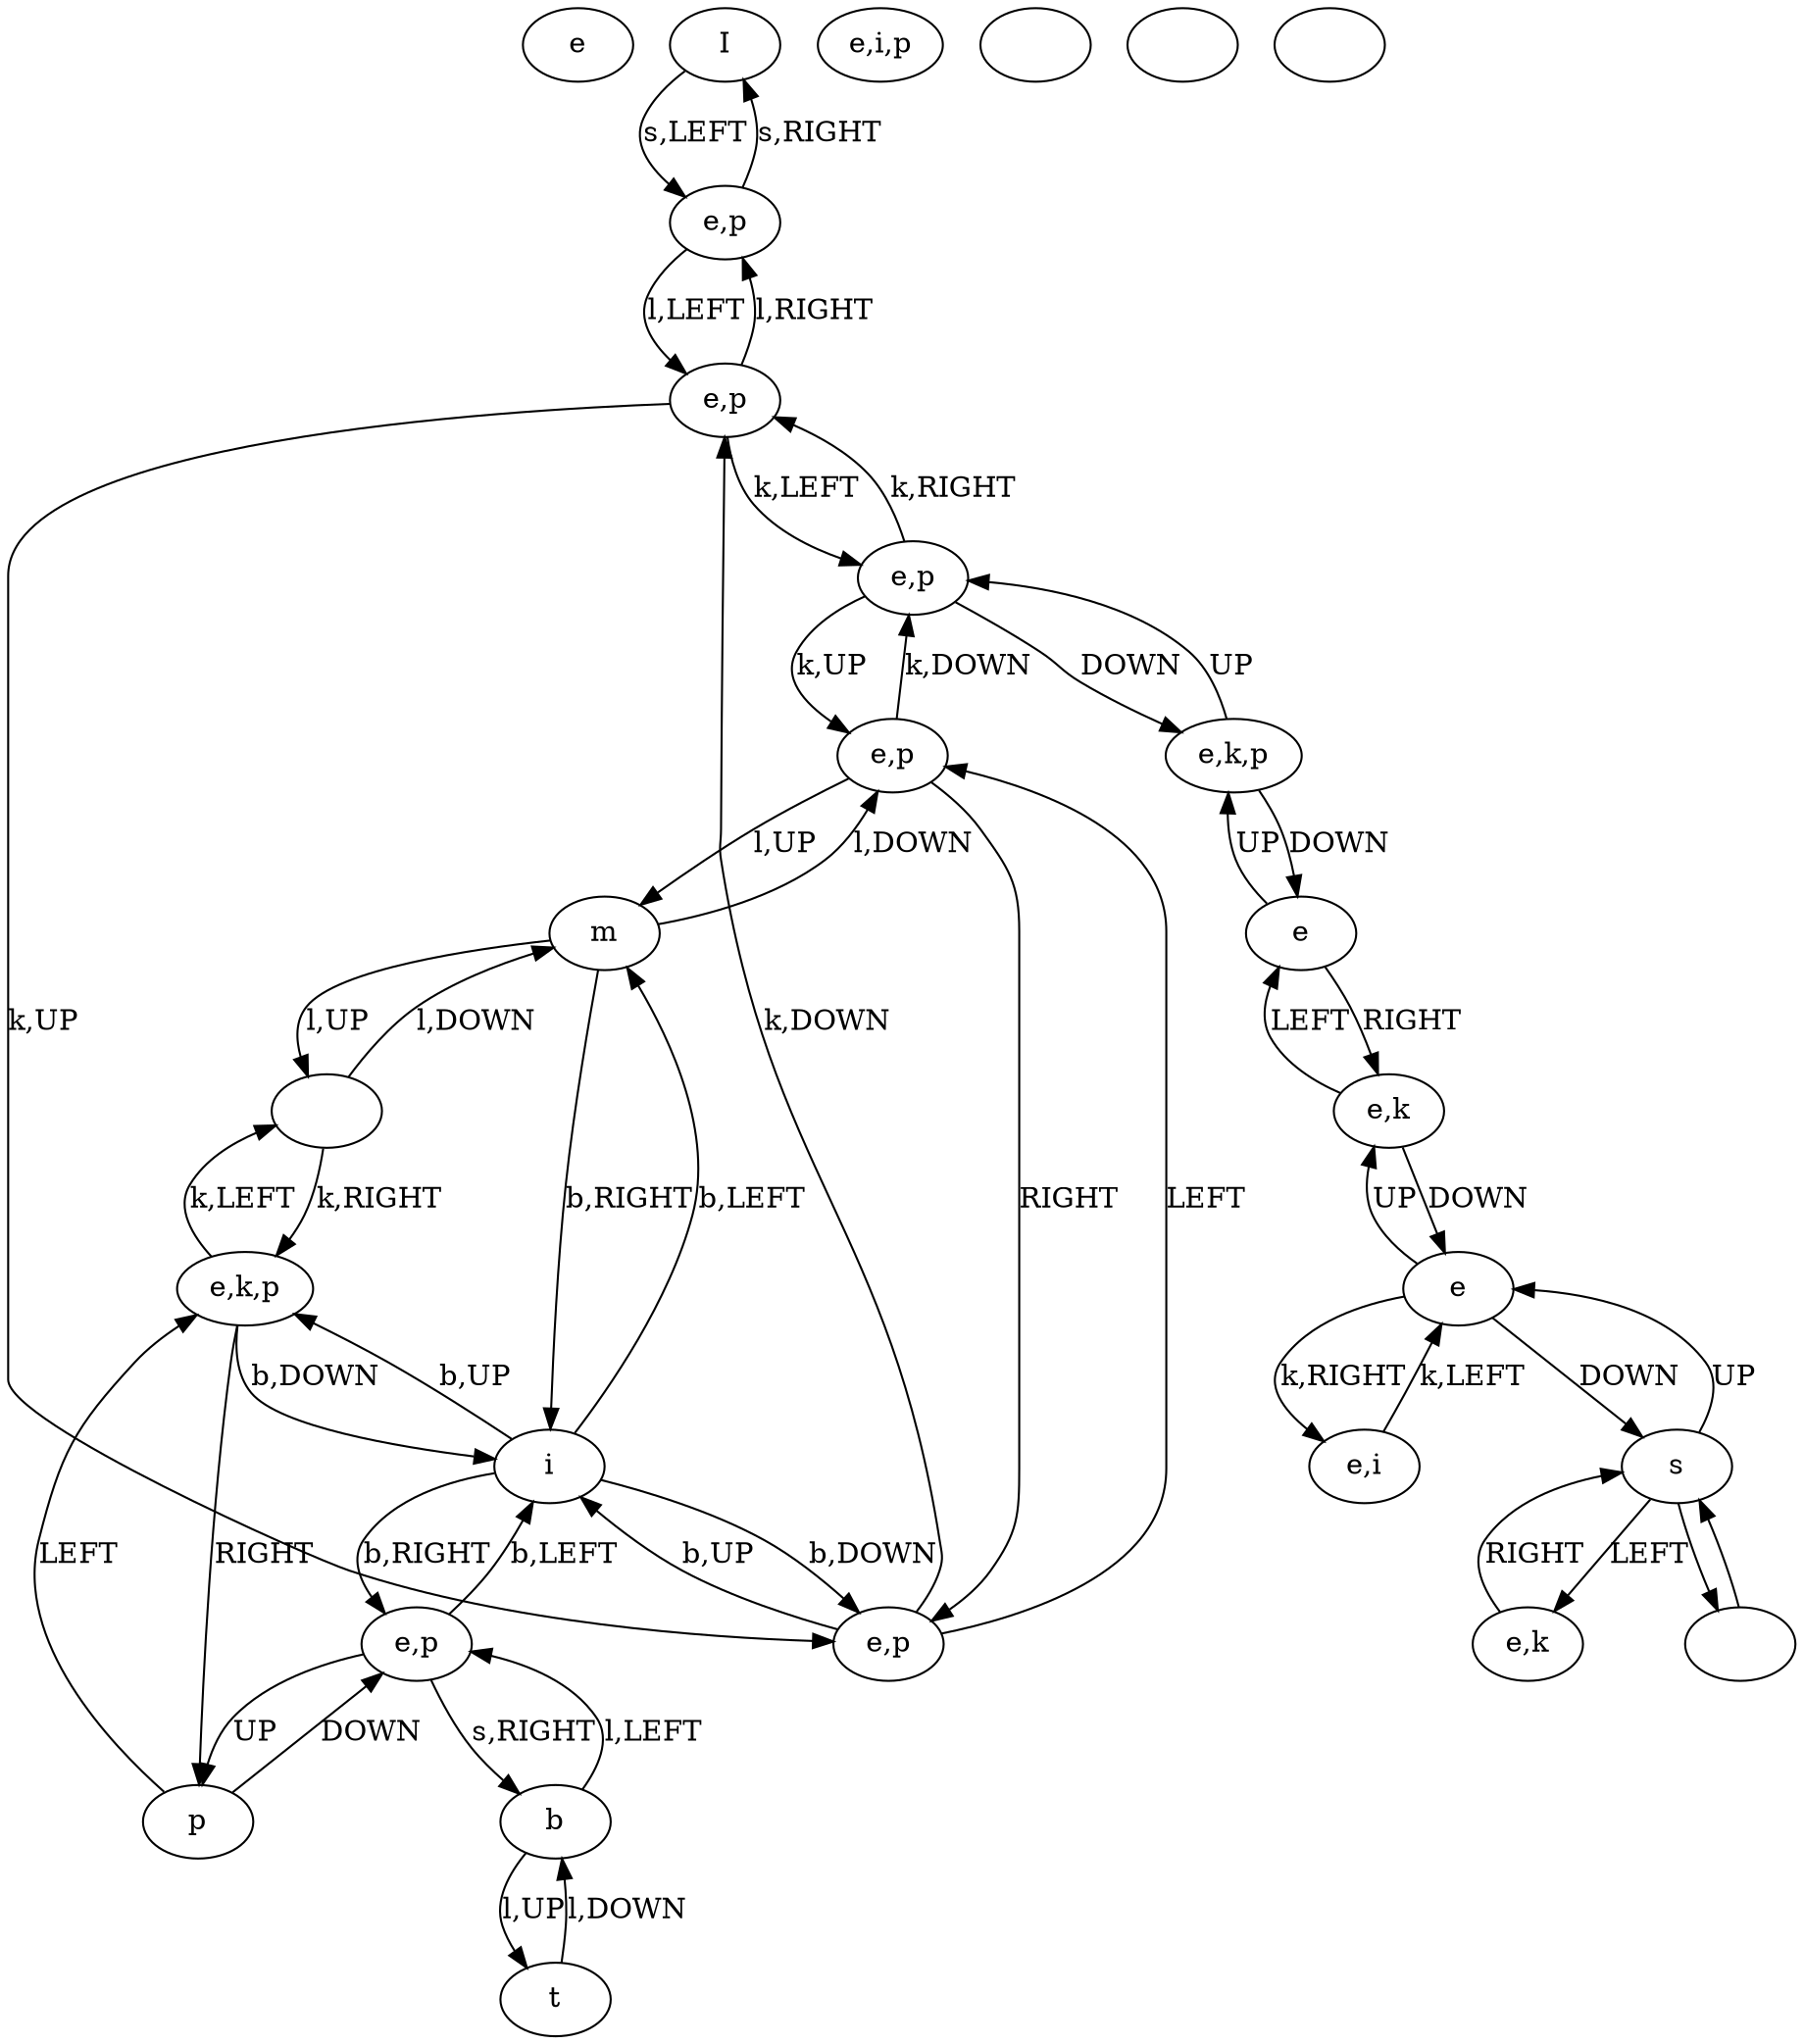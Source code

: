 digraph {
0 [label="e"]
1 [label="I"]
2 [label="e,i,p"]
3 [label=""]
4 [label=""]
5 [label=""]
6 [label="p"]
7 [label="t"]
8 [label=""]
9 [label=""]
10 [label="e,k"]
11 [label="s"]
12 [label="e,i"]
13 [label="e"]
14 [label="e"]
15 [label="e,k"]
16 [label="e,p"]
17 [label="e,k,p"]
18 [label="e,p"]
19 [label="e,p"]
20 [label="e,p"]
21 [label="e,p"]
22 [label="e,p"]
23 [label="b"]
24 [label="m"]
25 [label="i"]
26 [label="e,k,p"]
9 -> 11 [label=""]
11 -> 9 [label=""]
11 -> 10 [label="LEFT"]
10 -> 11 [label="RIGHT"]
11 -> 13 [label="UP"]
13 -> 11 [label="DOWN"]
13 -> 15 [label="UP"]
15 -> 13 [label="DOWN"]
15 -> 14 [label="LEFT"]
14 -> 15 [label="RIGHT"]
14 -> 17 [label="UP"]
17 -> 14 [label="DOWN"]
17 -> 16 [label="UP"]
16 -> 17 [label="DOWN"]
18 -> 1 [label="s,RIGHT"]
1 -> 18 [label="s,LEFT"]
20 -> 21 [label="RIGHT"]
21 -> 20 [label="LEFT"]
22 -> 6 [label="UP"]
6 -> 22 [label="DOWN"]
6 -> 26 [label="LEFT"]
26 -> 6 [label="RIGHT"]
24 -> 25 [label="b,RIGHT"]
25 -> 24 [label="b,LEFT"]
25 -> 22 [label="b,RIGHT"]
22 -> 25 [label="b,LEFT"]
25 -> 21 [label="b,DOWN"]
21 -> 25 [label="b,UP"]
25 -> 26 [label="b,UP"]
26 -> 25 [label="b,DOWN"]
13 -> 12 [label="k,RIGHT"]
12 -> 13 [label="k,LEFT"]
16 -> 19 [label="k,RIGHT"]
19 -> 16 [label="k,LEFT"]
16 -> 20 [label="k,UP"]
20 -> 16 [label="k,DOWN"]
19 -> 21 [label="k,UP"]
21 -> 19 [label="k,DOWN"]
19 -> 18 [label="l,RIGHT"]
18 -> 19 [label="l,LEFT"]
22 -> 23 [label="s,RIGHT"]
23 -> 22 [label="l,LEFT"]
23 -> 7 [label="l,UP"]
7 -> 23 [label="l,DOWN"]
24 -> 4 [label="l,UP"]
4 -> 24 [label="l,DOWN"]
24 -> 20 [label="l,DOWN"]
20 -> 24 [label="l,UP"]
4 -> 26 [label="k,RIGHT"]
26 -> 4 [label="k,LEFT"]
}
